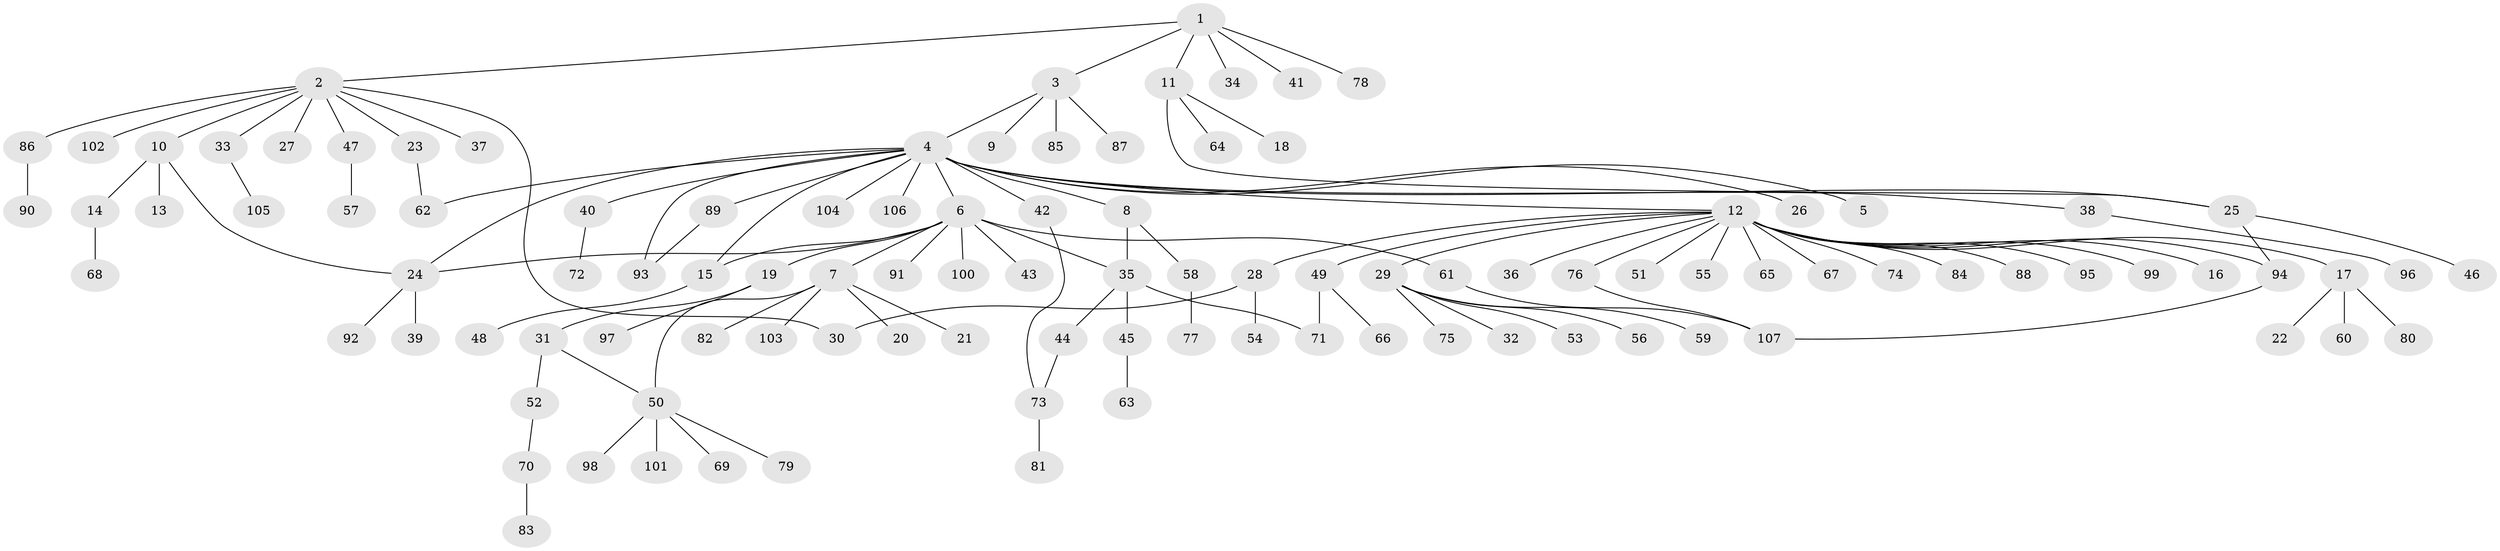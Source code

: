// coarse degree distribution, {1: 0.5714285714285714, 4: 0.07142857142857142, 3: 0.08928571428571429, 2: 0.17857142857142858, 6: 0.017857142857142856, 15: 0.017857142857142856, 8: 0.03571428571428571, 14: 0.017857142857142856}
// Generated by graph-tools (version 1.1) at 2025/36/03/04/25 23:36:57]
// undirected, 107 vertices, 120 edges
graph export_dot {
  node [color=gray90,style=filled];
  1;
  2;
  3;
  4;
  5;
  6;
  7;
  8;
  9;
  10;
  11;
  12;
  13;
  14;
  15;
  16;
  17;
  18;
  19;
  20;
  21;
  22;
  23;
  24;
  25;
  26;
  27;
  28;
  29;
  30;
  31;
  32;
  33;
  34;
  35;
  36;
  37;
  38;
  39;
  40;
  41;
  42;
  43;
  44;
  45;
  46;
  47;
  48;
  49;
  50;
  51;
  52;
  53;
  54;
  55;
  56;
  57;
  58;
  59;
  60;
  61;
  62;
  63;
  64;
  65;
  66;
  67;
  68;
  69;
  70;
  71;
  72;
  73;
  74;
  75;
  76;
  77;
  78;
  79;
  80;
  81;
  82;
  83;
  84;
  85;
  86;
  87;
  88;
  89;
  90;
  91;
  92;
  93;
  94;
  95;
  96;
  97;
  98;
  99;
  100;
  101;
  102;
  103;
  104;
  105;
  106;
  107;
  1 -- 2;
  1 -- 3;
  1 -- 11;
  1 -- 34;
  1 -- 41;
  1 -- 78;
  2 -- 10;
  2 -- 23;
  2 -- 27;
  2 -- 30;
  2 -- 33;
  2 -- 37;
  2 -- 47;
  2 -- 86;
  2 -- 102;
  3 -- 4;
  3 -- 9;
  3 -- 85;
  3 -- 87;
  4 -- 5;
  4 -- 6;
  4 -- 8;
  4 -- 12;
  4 -- 15;
  4 -- 24;
  4 -- 25;
  4 -- 26;
  4 -- 38;
  4 -- 40;
  4 -- 42;
  4 -- 62;
  4 -- 89;
  4 -- 93;
  4 -- 104;
  4 -- 106;
  6 -- 7;
  6 -- 15;
  6 -- 19;
  6 -- 24;
  6 -- 35;
  6 -- 43;
  6 -- 61;
  6 -- 91;
  6 -- 100;
  7 -- 20;
  7 -- 21;
  7 -- 50;
  7 -- 82;
  7 -- 103;
  8 -- 35;
  8 -- 58;
  10 -- 13;
  10 -- 14;
  10 -- 24;
  11 -- 18;
  11 -- 25;
  11 -- 64;
  12 -- 16;
  12 -- 17;
  12 -- 28;
  12 -- 29;
  12 -- 36;
  12 -- 49;
  12 -- 51;
  12 -- 55;
  12 -- 65;
  12 -- 67;
  12 -- 74;
  12 -- 76;
  12 -- 84;
  12 -- 88;
  12 -- 94;
  12 -- 95;
  12 -- 99;
  14 -- 68;
  15 -- 48;
  17 -- 22;
  17 -- 60;
  17 -- 80;
  19 -- 31;
  19 -- 97;
  23 -- 62;
  24 -- 39;
  24 -- 92;
  25 -- 46;
  25 -- 94;
  28 -- 30;
  28 -- 54;
  29 -- 32;
  29 -- 53;
  29 -- 56;
  29 -- 59;
  29 -- 75;
  31 -- 50;
  31 -- 52;
  33 -- 105;
  35 -- 44;
  35 -- 45;
  35 -- 71;
  38 -- 96;
  40 -- 72;
  42 -- 73;
  44 -- 73;
  45 -- 63;
  47 -- 57;
  49 -- 66;
  49 -- 71;
  50 -- 69;
  50 -- 79;
  50 -- 98;
  50 -- 101;
  52 -- 70;
  58 -- 77;
  61 -- 107;
  70 -- 83;
  73 -- 81;
  76 -- 107;
  86 -- 90;
  89 -- 93;
  94 -- 107;
}
